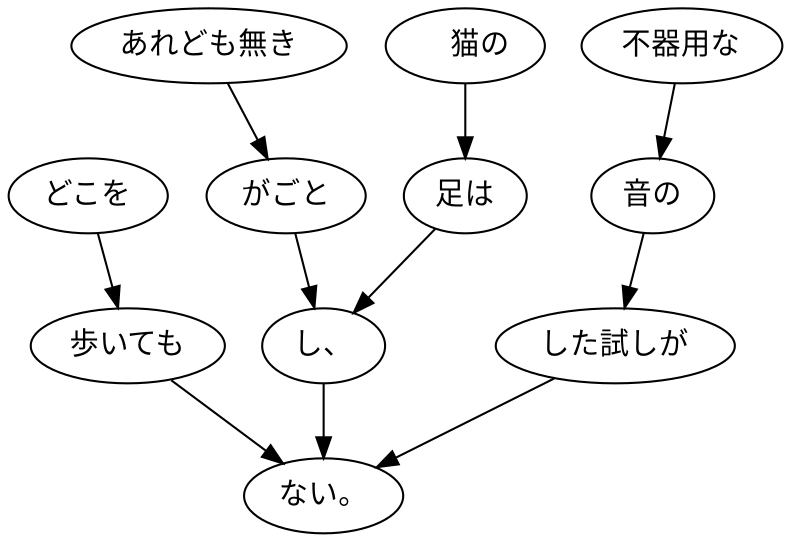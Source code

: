 digraph graph1836 {
	node0 [label="　猫の"];
	node1 [label="足は"];
	node2 [label="あれども無き"];
	node3 [label="がごと"];
	node4 [label="し、"];
	node5 [label="どこを"];
	node6 [label="歩いても"];
	node7 [label="不器用な"];
	node8 [label="音の"];
	node9 [label="した試しが"];
	node10 [label="ない。"];
	node0 -> node1;
	node1 -> node4;
	node2 -> node3;
	node3 -> node4;
	node4 -> node10;
	node5 -> node6;
	node6 -> node10;
	node7 -> node8;
	node8 -> node9;
	node9 -> node10;
}
